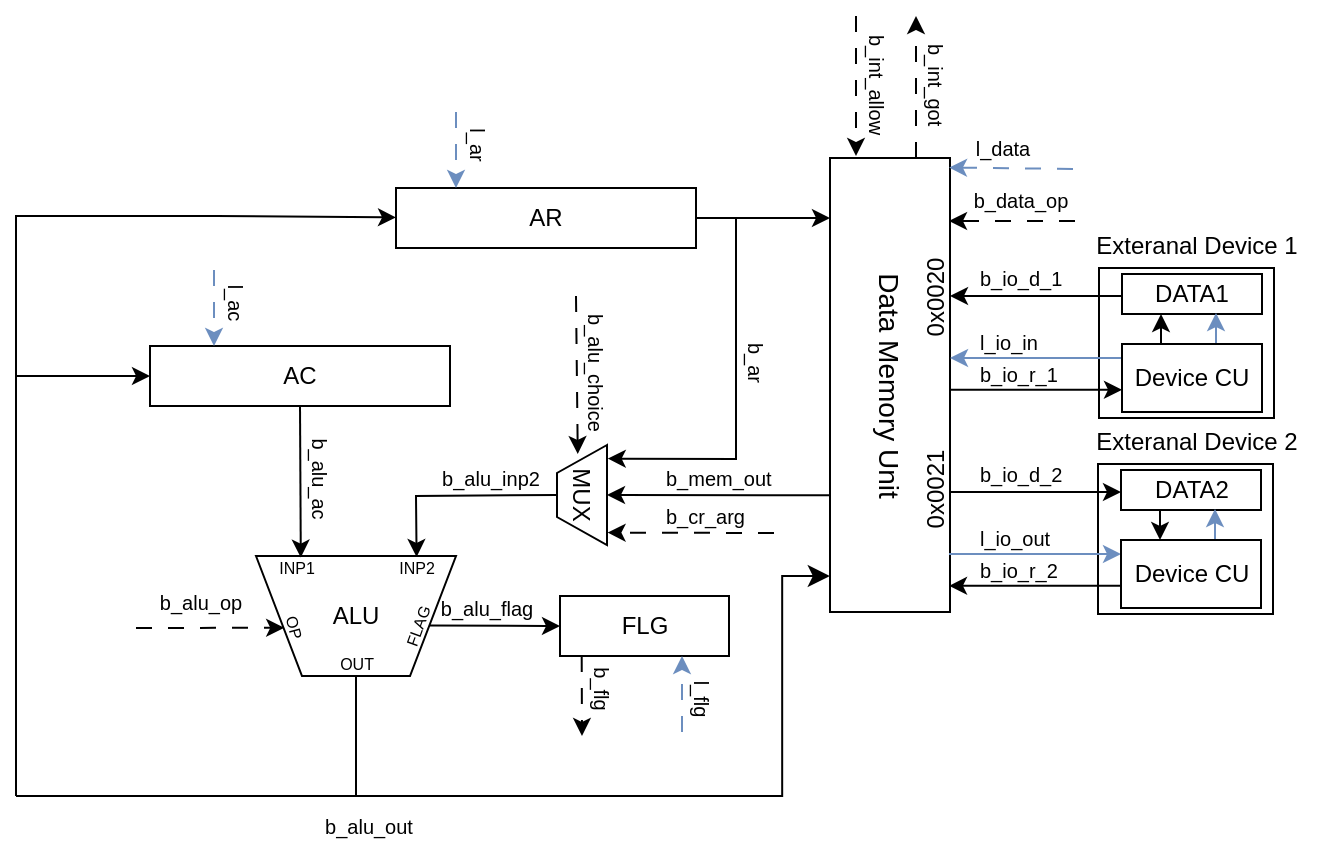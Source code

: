 <mxfile version="27.1.5">
  <diagram name="Page-1" id="74e2e168-ea6b-b213-b513-2b3c1d86103e">
    <mxGraphModel dx="475" dy="250" grid="1" gridSize="10" guides="1" tooltips="1" connect="1" arrows="1" fold="1" page="1" pageScale="1" pageWidth="1100" pageHeight="850" background="none" math="0" shadow="0">
      <root>
        <mxCell id="0" />
        <mxCell id="1" parent="0" />
        <mxCell id="i9nrVtrrTzoAs2qLpXxy-6" value="" style="rounded=0;whiteSpace=wrap;html=1;fillColor=none;" parent="1" vertex="1">
          <mxGeometry x="901.5" y="146" width="87.5" height="75" as="geometry" />
        </mxCell>
        <mxCell id="0K9lQcMQo6_4xbQlY2Hw-1" value="ALU" style="verticalLabelPosition=middle;verticalAlign=middle;html=1;shape=trapezoid;perimeter=trapezoidPerimeter;whiteSpace=wrap;size=0.23;arcSize=10;flipV=1;labelPosition=center;align=center;" parent="1" vertex="1">
          <mxGeometry x="480" y="290" width="100" height="60" as="geometry" />
        </mxCell>
        <mxCell id="0K9lQcMQo6_4xbQlY2Hw-2" value="&lt;font style=&quot;font-size: 8px;&quot;&gt;INP1&lt;/font&gt;" style="text;html=1;align=center;verticalAlign=middle;resizable=0;points=[];autosize=1;strokeColor=none;fillColor=none;" parent="1" vertex="1">
          <mxGeometry x="480" y="280" width="40" height="30" as="geometry" />
        </mxCell>
        <mxCell id="0K9lQcMQo6_4xbQlY2Hw-3" value="&lt;font style=&quot;font-size: 8px;&quot;&gt;INP2&lt;/font&gt;" style="text;html=1;align=center;verticalAlign=middle;resizable=0;points=[];autosize=1;strokeColor=none;fillColor=none;" parent="1" vertex="1">
          <mxGeometry x="540" y="280" width="40" height="30" as="geometry" />
        </mxCell>
        <mxCell id="0K9lQcMQo6_4xbQlY2Hw-8" value="" style="endArrow=classic;html=1;rounded=0;entryX=0.141;entryY=0.402;entryDx=0;entryDy=0;entryPerimeter=0;dashed=1;dashPattern=8 8;" parent="1" target="0K9lQcMQo6_4xbQlY2Hw-1" edge="1">
          <mxGeometry width="50" height="50" relative="1" as="geometry">
            <mxPoint x="420" y="326" as="sourcePoint" />
            <mxPoint x="590" y="230" as="targetPoint" />
          </mxGeometry>
        </mxCell>
        <mxCell id="0K9lQcMQo6_4xbQlY2Hw-10" value="&lt;font style=&quot;font-size: 8px;&quot;&gt;OP&lt;/font&gt;" style="text;html=1;align=center;verticalAlign=middle;resizable=0;points=[];autosize=1;strokeColor=none;fillColor=none;rotation=75;" parent="1" vertex="1">
          <mxGeometry x="480" y="310" width="40" height="30" as="geometry" />
        </mxCell>
        <mxCell id="0K9lQcMQo6_4xbQlY2Hw-12" value="" style="endArrow=classic;html=1;rounded=0;dashed=1;dashPattern=8 8;" parent="1" edge="1">
          <mxGeometry width="50" height="50" relative="1" as="geometry">
            <mxPoint x="642.85" y="340" as="sourcePoint" />
            <mxPoint x="643" y="380" as="targetPoint" />
          </mxGeometry>
        </mxCell>
        <mxCell id="0K9lQcMQo6_4xbQlY2Hw-15" value="&lt;font style=&quot;font-size: 8px;&quot;&gt;FLAG&lt;/font&gt;" style="text;html=1;align=center;verticalAlign=middle;resizable=0;points=[];autosize=1;strokeColor=none;fillColor=none;rotation=-70;flipV=1;flipH=1;" parent="1" vertex="1">
          <mxGeometry x="539.996" y="310.004" width="40" height="30" as="geometry" />
        </mxCell>
        <mxCell id="0K9lQcMQo6_4xbQlY2Hw-17" value="&lt;font style=&quot;font-size: 10px;&quot;&gt;b_alu_out&lt;/font&gt;" style="text;html=1;align=center;verticalAlign=middle;resizable=0;points=[];autosize=1;strokeColor=none;fillColor=none;rotation=0;" parent="1" vertex="1">
          <mxGeometry x="501" y="410" width="70" height="30" as="geometry" />
        </mxCell>
        <mxCell id="0K9lQcMQo6_4xbQlY2Hw-27" value="&lt;font style=&quot;font-size: 10px;&quot;&gt;b_alu_flag&lt;/font&gt;" style="text;html=1;align=center;verticalAlign=middle;resizable=0;points=[];autosize=1;strokeColor=none;fillColor=none;rotation=0;" parent="1" vertex="1">
          <mxGeometry x="560" y="301" width="70" height="30" as="geometry" />
        </mxCell>
        <mxCell id="0K9lQcMQo6_4xbQlY2Hw-30" value="AC" style="rounded=0;whiteSpace=wrap;html=1;rotation=0;" parent="1" vertex="1">
          <mxGeometry x="427" y="185" width="150" height="30" as="geometry" />
        </mxCell>
        <mxCell id="0K9lQcMQo6_4xbQlY2Hw-31" value="" style="endArrow=classic;html=1;rounded=0;exitX=0.5;exitY=1;exitDx=0;exitDy=0;entryX=0.224;entryY=0.987;entryDx=0;entryDy=0;entryPerimeter=0;" parent="1" source="0K9lQcMQo6_4xbQlY2Hw-30" target="0K9lQcMQo6_4xbQlY2Hw-1" edge="1">
          <mxGeometry width="50" height="50" relative="1" as="geometry">
            <mxPoint x="500" y="268" as="sourcePoint" />
            <mxPoint x="654" y="268" as="targetPoint" />
          </mxGeometry>
        </mxCell>
        <mxCell id="0K9lQcMQo6_4xbQlY2Hw-32" value="&lt;font style=&quot;font-size: 10px;&quot;&gt;b_alu_ac&lt;/font&gt;" style="text;html=1;align=center;verticalAlign=middle;resizable=0;points=[];autosize=1;strokeColor=none;fillColor=none;rotation=90;" parent="1" vertex="1">
          <mxGeometry x="482" y="236" width="60" height="30" as="geometry" />
        </mxCell>
        <mxCell id="0K9lQcMQo6_4xbQlY2Hw-43" value="&lt;font style=&quot;font-size: 10px;&quot;&gt;b_alu_op&lt;/font&gt;" style="text;html=1;align=center;verticalAlign=middle;resizable=0;points=[];autosize=1;strokeColor=none;fillColor=none;" parent="1" vertex="1">
          <mxGeometry x="422" y="298" width="60" height="30" as="geometry" />
        </mxCell>
        <mxCell id="0K9lQcMQo6_4xbQlY2Hw-44" value="" style="endArrow=none;html=1;rounded=0;entryX=0.5;entryY=1;entryDx=0;entryDy=0;" parent="1" target="0K9lQcMQo6_4xbQlY2Hw-1" edge="1">
          <mxGeometry width="50" height="50" relative="1" as="geometry">
            <mxPoint x="530" y="410" as="sourcePoint" />
            <mxPoint x="530" y="354" as="targetPoint" />
          </mxGeometry>
        </mxCell>
        <mxCell id="0K9lQcMQo6_4xbQlY2Hw-45" value="&lt;span style=&quot;font-size: 8px;&quot;&gt;OUT&lt;/span&gt;" style="text;html=1;align=center;verticalAlign=middle;resizable=0;points=[];autosize=1;strokeColor=none;fillColor=none;rotation=0;flipV=1;flipH=1;" parent="1" vertex="1">
          <mxGeometry x="509.996" y="328.004" width="40" height="30" as="geometry" />
        </mxCell>
        <mxCell id="0K9lQcMQo6_4xbQlY2Hw-46" value="" style="endArrow=none;html=1;rounded=0;" parent="1" edge="1">
          <mxGeometry width="50" height="50" relative="1" as="geometry">
            <mxPoint x="530" y="410" as="sourcePoint" />
            <mxPoint x="360" y="410" as="targetPoint" />
            <Array as="points">
              <mxPoint x="450" y="410" />
            </Array>
          </mxGeometry>
        </mxCell>
        <mxCell id="0K9lQcMQo6_4xbQlY2Hw-47" value="" style="endArrow=none;html=1;rounded=0;" parent="1" edge="1">
          <mxGeometry width="50" height="50" relative="1" as="geometry">
            <mxPoint x="360" y="410" as="sourcePoint" />
            <mxPoint x="360" y="119.5" as="targetPoint" />
          </mxGeometry>
        </mxCell>
        <mxCell id="0K9lQcMQo6_4xbQlY2Hw-50" value="" style="endArrow=classic;html=1;rounded=0;entryX=0;entryY=0.5;entryDx=0;entryDy=0;" parent="1" target="0K9lQcMQo6_4xbQlY2Hw-30" edge="1">
          <mxGeometry width="50" height="50" relative="1" as="geometry">
            <mxPoint x="360" y="200" as="sourcePoint" />
            <mxPoint x="380" y="210" as="targetPoint" />
          </mxGeometry>
        </mxCell>
        <mxCell id="0K9lQcMQo6_4xbQlY2Hw-54" value="" style="endArrow=classic;html=1;rounded=0;" parent="1" edge="1">
          <mxGeometry width="50" height="50" relative="1" as="geometry">
            <mxPoint x="360" y="120" as="sourcePoint" />
            <mxPoint x="550" y="120.717" as="targetPoint" />
            <Array as="points">
              <mxPoint x="460" y="120" />
            </Array>
          </mxGeometry>
        </mxCell>
        <mxCell id="0K9lQcMQo6_4xbQlY2Hw-55" value="" style="endArrow=classic;html=1;rounded=0;dashed=1;dashPattern=8 8;fillColor=#dae8fc;strokeColor=#6c8ebf;" parent="1" edge="1">
          <mxGeometry width="50" height="50" relative="1" as="geometry">
            <mxPoint x="459" y="147" as="sourcePoint" />
            <mxPoint x="459" y="185" as="targetPoint" />
          </mxGeometry>
        </mxCell>
        <mxCell id="0K9lQcMQo6_4xbQlY2Hw-56" value="&lt;font style=&quot;font-size: 10px;&quot;&gt;l_ac&lt;/font&gt;" style="text;html=1;align=center;verticalAlign=middle;resizable=0;points=[];autosize=1;strokeColor=none;fillColor=none;rotation=90;" parent="1" vertex="1">
          <mxGeometry x="450" y="148" width="40" height="30" as="geometry" />
        </mxCell>
        <mxCell id="-M9KHCaVSTQsuf25HLk4-1" value="MUX" style="shape=trapezoid;perimeter=trapezoidPerimeter;whiteSpace=wrap;html=1;fixedSize=1;rotation=90;size=14;flipH=0;flipV=1;" parent="1" vertex="1">
          <mxGeometry x="618" y="247" width="50" height="25" as="geometry" />
        </mxCell>
        <mxCell id="-M9KHCaVSTQsuf25HLk4-2" value="" style="endArrow=classic;html=1;rounded=0;entryX=0.803;entryY=0.992;entryDx=0;entryDy=0;entryPerimeter=0;exitX=0.5;exitY=1;exitDx=0;exitDy=0;" parent="1" source="-M9KHCaVSTQsuf25HLk4-1" target="0K9lQcMQo6_4xbQlY2Hw-1" edge="1">
          <mxGeometry width="50" height="50" relative="1" as="geometry">
            <mxPoint x="550" y="280" as="sourcePoint" />
            <mxPoint x="617" y="280" as="targetPoint" />
            <Array as="points">
              <mxPoint x="560" y="260" />
            </Array>
          </mxGeometry>
        </mxCell>
        <mxCell id="-M9KHCaVSTQsuf25HLk4-4" value="&lt;font style=&quot;font-size: 10px;&quot;&gt;b_alu_inp2&lt;/font&gt;" style="text;html=1;align=center;verticalAlign=middle;resizable=0;points=[];autosize=1;strokeColor=none;fillColor=none;" parent="1" vertex="1">
          <mxGeometry x="562" y="236" width="70" height="30" as="geometry" />
        </mxCell>
        <mxCell id="-M9KHCaVSTQsuf25HLk4-5" value="" style="endArrow=classic;html=1;rounded=0;dashed=1;dashPattern=8 8;" parent="1" edge="1">
          <mxGeometry width="50" height="50" relative="1" as="geometry">
            <mxPoint x="640" y="160" as="sourcePoint" />
            <mxPoint x="640.88" y="239" as="targetPoint" />
          </mxGeometry>
        </mxCell>
        <mxCell id="-M9KHCaVSTQsuf25HLk4-6" value="&lt;font style=&quot;font-size: 10px;&quot;&gt;b_alu_choice&lt;/font&gt;" style="text;html=1;align=center;verticalAlign=middle;resizable=0;points=[];autosize=1;strokeColor=none;fillColor=none;rotation=90;" parent="1" vertex="1">
          <mxGeometry x="610" y="183" width="80" height="30" as="geometry" />
        </mxCell>
        <mxCell id="-M9KHCaVSTQsuf25HLk4-7" value="&lt;font style=&quot;font-size: 14px;&quot;&gt;Data Memory Unit&lt;/font&gt;" style="rounded=0;whiteSpace=wrap;html=1;rotation=90;textDirection=ltr;" parent="1" vertex="1">
          <mxGeometry x="683.5" y="174.5" width="227" height="60" as="geometry" />
        </mxCell>
        <mxCell id="-M9KHCaVSTQsuf25HLk4-8" value="AR" style="rounded=0;whiteSpace=wrap;html=1;rotation=0;" parent="1" vertex="1">
          <mxGeometry x="550" y="106" width="150" height="30" as="geometry" />
        </mxCell>
        <mxCell id="-M9KHCaVSTQsuf25HLk4-11" value="" style="endArrow=classic;html=1;rounded=0;dashed=1;dashPattern=8 8;fillColor=#dae8fc;strokeColor=#6c8ebf;" parent="1" edge="1">
          <mxGeometry width="50" height="50" relative="1" as="geometry">
            <mxPoint x="580" y="68" as="sourcePoint" />
            <mxPoint x="580" y="106" as="targetPoint" />
          </mxGeometry>
        </mxCell>
        <mxCell id="-M9KHCaVSTQsuf25HLk4-12" value="&lt;font style=&quot;font-size: 10px;&quot;&gt;l_ar&lt;/font&gt;" style="text;html=1;align=center;verticalAlign=middle;resizable=0;points=[];autosize=1;strokeColor=none;fillColor=none;rotation=90;" parent="1" vertex="1">
          <mxGeometry x="571" y="69" width="40" height="30" as="geometry" />
        </mxCell>
        <mxCell id="-M9KHCaVSTQsuf25HLk4-13" value="" style="endArrow=classic;html=1;rounded=0;entryX=0;entryY=0.5;entryDx=0;entryDy=0;" parent="1" edge="1">
          <mxGeometry width="50" height="50" relative="1" as="geometry">
            <mxPoint x="700" y="121" as="sourcePoint" />
            <mxPoint x="767" y="121" as="targetPoint" />
          </mxGeometry>
        </mxCell>
        <mxCell id="-M9KHCaVSTQsuf25HLk4-14" value="&lt;font style=&quot;font-size: 10px;&quot;&gt;b_ar&lt;/font&gt;" style="text;html=1;align=center;verticalAlign=middle;resizable=0;points=[];autosize=1;strokeColor=none;fillColor=none;rotation=90;" parent="1" vertex="1">
          <mxGeometry x="710" y="178" width="40" height="30" as="geometry" />
        </mxCell>
        <mxCell id="-M9KHCaVSTQsuf25HLk4-17" value="" style="endArrow=none;html=1;rounded=0;" parent="1" edge="1">
          <mxGeometry width="50" height="50" relative="1" as="geometry">
            <mxPoint x="700" y="121" as="sourcePoint" />
            <mxPoint x="720" y="242" as="targetPoint" />
            <Array as="points">
              <mxPoint x="720" y="121" />
            </Array>
          </mxGeometry>
        </mxCell>
        <mxCell id="-M9KHCaVSTQsuf25HLk4-18" value="" style="endArrow=classic;html=1;rounded=0;entryX=0.136;entryY=1.015;entryDx=0;entryDy=0;entryPerimeter=0;" parent="1" target="-M9KHCaVSTQsuf25HLk4-1" edge="1">
          <mxGeometry width="50" height="50" relative="1" as="geometry">
            <mxPoint x="720" y="241.5" as="sourcePoint" />
            <mxPoint x="660" y="247" as="targetPoint" />
          </mxGeometry>
        </mxCell>
        <mxCell id="-M9KHCaVSTQsuf25HLk4-19" value="" style="endArrow=classic;html=1;rounded=0;exitX=0.743;exitY=1.001;exitDx=0;exitDy=0;exitPerimeter=0;entryX=0.5;entryY=0;entryDx=0;entryDy=0;" parent="1" source="-M9KHCaVSTQsuf25HLk4-7" target="-M9KHCaVSTQsuf25HLk4-1" edge="1">
          <mxGeometry width="50" height="50" relative="1" as="geometry">
            <mxPoint x="720" y="265.52" as="sourcePoint" />
            <mxPoint x="660" y="265.52" as="targetPoint" />
          </mxGeometry>
        </mxCell>
        <mxCell id="-M9KHCaVSTQsuf25HLk4-22" value="" style="endArrow=classic;html=1;rounded=0;entryX=0.876;entryY=1.011;entryDx=0;entryDy=0;entryPerimeter=0;dashed=1;dashPattern=8 8;" parent="1" target="-M9KHCaVSTQsuf25HLk4-1" edge="1">
          <mxGeometry width="50" height="50" relative="1" as="geometry">
            <mxPoint x="739" y="278.5" as="sourcePoint" />
            <mxPoint x="660" y="280" as="targetPoint" />
          </mxGeometry>
        </mxCell>
        <mxCell id="-M9KHCaVSTQsuf25HLk4-24" value="&lt;font style=&quot;font-size: 10px;&quot;&gt;b_mem_out&lt;/font&gt;" style="text;html=1;align=left;verticalAlign=middle;resizable=0;points=[];autosize=1;strokeColor=none;fillColor=none;rotation=0;" parent="1" vertex="1">
          <mxGeometry x="683" y="236" width="80" height="30" as="geometry" />
        </mxCell>
        <mxCell id="-M9KHCaVSTQsuf25HLk4-25" value="&lt;font style=&quot;font-size: 10px;&quot;&gt;b_cr_arg&lt;/font&gt;" style="text;html=1;align=left;verticalAlign=middle;resizable=0;points=[];autosize=1;strokeColor=none;fillColor=none;" parent="1" vertex="1">
          <mxGeometry x="683" y="255" width="60" height="30" as="geometry" />
        </mxCell>
        <mxCell id="-M9KHCaVSTQsuf25HLk4-28" value="" style="edgeStyle=elbowEdgeStyle;elbow=horizontal;endArrow=classic;html=1;curved=0;rounded=0;endSize=8;startSize=8;" parent="1" edge="1">
          <mxGeometry width="50" height="50" relative="1" as="geometry">
            <mxPoint x="530" y="410" as="sourcePoint" />
            <mxPoint x="766.91" y="300" as="targetPoint" />
            <Array as="points">
              <mxPoint x="743.09" y="360" />
            </Array>
          </mxGeometry>
        </mxCell>
        <mxCell id="-M9KHCaVSTQsuf25HLk4-29" value="" style="endArrow=classic;html=1;rounded=0;dashed=1;dashPattern=8 8;fillColor=#dae8fc;strokeColor=#6c8ebf;entryX=0.25;entryY=0;entryDx=0;entryDy=0;" parent="1" edge="1">
          <mxGeometry width="50" height="50" relative="1" as="geometry">
            <mxPoint x="888.5" y="96.5" as="sourcePoint" />
            <mxPoint x="826.5" y="95.75" as="targetPoint" />
          </mxGeometry>
        </mxCell>
        <mxCell id="-M9KHCaVSTQsuf25HLk4-30" value="&lt;font style=&quot;font-size: 10px;&quot;&gt;l_data&lt;/font&gt;" style="text;html=1;align=center;verticalAlign=middle;resizable=0;points=[];autosize=1;strokeColor=none;fillColor=none;rotation=0;" parent="1" vertex="1">
          <mxGeometry x="827.5" y="71" width="50" height="30" as="geometry" />
        </mxCell>
        <mxCell id="-M9KHCaVSTQsuf25HLk4-31" value="" style="endArrow=classic;html=1;rounded=0;dashed=1;dashPattern=8 8;" parent="1" edge="1">
          <mxGeometry width="50" height="50" relative="1" as="geometry">
            <mxPoint x="889.5" y="122.5" as="sourcePoint" />
            <mxPoint x="826.5" y="122.5" as="targetPoint" />
          </mxGeometry>
        </mxCell>
        <mxCell id="-M9KHCaVSTQsuf25HLk4-32" value="&lt;font style=&quot;font-size: 10px;&quot;&gt;b_data_op&lt;/font&gt;" style="text;html=1;align=center;verticalAlign=middle;resizable=0;points=[];autosize=1;strokeColor=none;fillColor=none;" parent="1" vertex="1">
          <mxGeometry x="826.5" y="97" width="70" height="30" as="geometry" />
        </mxCell>
        <mxCell id="i9nrVtrrTzoAs2qLpXxy-1" value="DATA1" style="rounded=0;whiteSpace=wrap;html=1;rotation=0;" parent="1" vertex="1">
          <mxGeometry x="913" y="149" width="70" height="20" as="geometry" />
        </mxCell>
        <mxCell id="i9nrVtrrTzoAs2qLpXxy-4" value="Exteranal Device 1" style="text;html=1;align=center;verticalAlign=middle;resizable=0;points=[];autosize=1;strokeColor=none;fillColor=none;" parent="1" vertex="1">
          <mxGeometry x="890" y="120" width="120" height="30" as="geometry" />
        </mxCell>
        <mxCell id="i9nrVtrrTzoAs2qLpXxy-5" value="" style="endArrow=classic;html=1;rounded=0;" parent="1" edge="1">
          <mxGeometry width="50" height="50" relative="1" as="geometry">
            <mxPoint x="913" y="160" as="sourcePoint" />
            <mxPoint x="827" y="160" as="targetPoint" />
          </mxGeometry>
        </mxCell>
        <mxCell id="i9nrVtrrTzoAs2qLpXxy-8" value="" style="endArrow=classic;html=1;rounded=0;fillColor=#dae8fc;strokeColor=#6c8ebf;" parent="1" edge="1">
          <mxGeometry width="50" height="50" relative="1" as="geometry">
            <mxPoint x="913" y="191" as="sourcePoint" />
            <mxPoint x="827" y="191" as="targetPoint" />
          </mxGeometry>
        </mxCell>
        <mxCell id="i9nrVtrrTzoAs2qLpXxy-16" value="&lt;font style=&quot;font-size: 10px;&quot;&gt;b_io_d_1&lt;/font&gt;" style="text;html=1;align=left;verticalAlign=middle;resizable=0;points=[];autosize=1;strokeColor=none;fillColor=none;rotation=0;" parent="1" vertex="1">
          <mxGeometry x="840" y="136" width="60" height="30" as="geometry" />
        </mxCell>
        <mxCell id="i9nrVtrrTzoAs2qLpXxy-19" value="&lt;font style=&quot;font-size: 10px;&quot;&gt;l_io_in&lt;/font&gt;" style="text;html=1;align=left;verticalAlign=middle;resizable=0;points=[];autosize=1;strokeColor=none;fillColor=none;rotation=0;" parent="1" vertex="1">
          <mxGeometry x="840" y="168" width="50" height="30" as="geometry" />
        </mxCell>
        <mxCell id="i9nrVtrrTzoAs2qLpXxy-22" value="" style="endArrow=classic;html=1;rounded=0;" parent="1" edge="1">
          <mxGeometry width="50" height="50" relative="1" as="geometry">
            <mxPoint x="827.0" y="206.89" as="sourcePoint" />
            <mxPoint x="913" y="206.89" as="targetPoint" />
          </mxGeometry>
        </mxCell>
        <mxCell id="i9nrVtrrTzoAs2qLpXxy-23" value="&lt;font style=&quot;font-size: 10px;&quot;&gt;b_io_r_1&lt;/font&gt;" style="text;html=1;align=left;verticalAlign=middle;resizable=0;points=[];autosize=1;strokeColor=none;fillColor=none;rotation=0;" parent="1" vertex="1">
          <mxGeometry x="840" y="183.5" width="60" height="30" as="geometry" />
        </mxCell>
        <mxCell id="i9nrVtrrTzoAs2qLpXxy-24" value="&lt;font&gt;Device CU&lt;/font&gt;" style="rounded=0;whiteSpace=wrap;html=1;rotation=0;" parent="1" vertex="1">
          <mxGeometry x="913" y="184" width="70" height="34" as="geometry" />
        </mxCell>
        <mxCell id="i9nrVtrrTzoAs2qLpXxy-25" value="" style="endArrow=classic;html=1;rounded=0;" parent="1" edge="1">
          <mxGeometry width="50" height="50" relative="1" as="geometry">
            <mxPoint x="932.5" y="184" as="sourcePoint" />
            <mxPoint x="932.5" y="169" as="targetPoint" />
          </mxGeometry>
        </mxCell>
        <mxCell id="97XLZ-X8kcIGawz6Kh3a-2" value="" style="endArrow=classic;html=1;rounded=0;fillColor=#dae8fc;strokeColor=#6c8ebf;" parent="1" edge="1">
          <mxGeometry width="50" height="50" relative="1" as="geometry">
            <mxPoint x="960" y="183.5" as="sourcePoint" />
            <mxPoint x="960" y="168.5" as="targetPoint" />
          </mxGeometry>
        </mxCell>
        <mxCell id="97XLZ-X8kcIGawz6Kh3a-3" value="" style="rounded=0;whiteSpace=wrap;html=1;fillColor=none;" parent="1" vertex="1">
          <mxGeometry x="901" y="244" width="87.5" height="75" as="geometry" />
        </mxCell>
        <mxCell id="97XLZ-X8kcIGawz6Kh3a-5" value="DATA2" style="rounded=0;whiteSpace=wrap;html=1;rotation=0;" parent="1" vertex="1">
          <mxGeometry x="912.5" y="247" width="70" height="20" as="geometry" />
        </mxCell>
        <mxCell id="97XLZ-X8kcIGawz6Kh3a-6" value="Exteranal Device 2" style="text;html=1;align=center;verticalAlign=middle;resizable=0;points=[];autosize=1;strokeColor=none;fillColor=none;" parent="1" vertex="1">
          <mxGeometry x="889.5" y="218" width="120" height="30" as="geometry" />
        </mxCell>
        <mxCell id="97XLZ-X8kcIGawz6Kh3a-7" value="" style="endArrow=classic;html=1;rounded=0;" parent="1" edge="1">
          <mxGeometry width="50" height="50" relative="1" as="geometry">
            <mxPoint x="826.5" y="258" as="sourcePoint" />
            <mxPoint x="912.5" y="258" as="targetPoint" />
          </mxGeometry>
        </mxCell>
        <mxCell id="97XLZ-X8kcIGawz6Kh3a-8" value="" style="endArrow=classic;html=1;rounded=0;fillColor=#dae8fc;strokeColor=#6c8ebf;" parent="1" edge="1">
          <mxGeometry width="50" height="50" relative="1" as="geometry">
            <mxPoint x="826.5" y="289" as="sourcePoint" />
            <mxPoint x="912.5" y="289" as="targetPoint" />
          </mxGeometry>
        </mxCell>
        <mxCell id="97XLZ-X8kcIGawz6Kh3a-9" value="&lt;font style=&quot;font-size: 10px;&quot;&gt;b_io_d_2&lt;/font&gt;" style="text;html=1;align=left;verticalAlign=middle;resizable=0;points=[];autosize=1;strokeColor=none;fillColor=none;rotation=0;" parent="1" vertex="1">
          <mxGeometry x="839.5" y="234" width="60" height="30" as="geometry" />
        </mxCell>
        <mxCell id="97XLZ-X8kcIGawz6Kh3a-10" value="&lt;font style=&quot;font-size: 10px;&quot;&gt;l_io_out&lt;/font&gt;" style="text;html=1;align=left;verticalAlign=middle;resizable=0;points=[];autosize=1;strokeColor=none;fillColor=none;rotation=0;" parent="1" vertex="1">
          <mxGeometry x="839.5" y="266" width="60" height="30" as="geometry" />
        </mxCell>
        <mxCell id="97XLZ-X8kcIGawz6Kh3a-11" value="" style="endArrow=classic;html=1;rounded=0;" parent="1" edge="1">
          <mxGeometry width="50" height="50" relative="1" as="geometry">
            <mxPoint x="912.5" y="304.89" as="sourcePoint" />
            <mxPoint x="826.5" y="304.89" as="targetPoint" />
          </mxGeometry>
        </mxCell>
        <mxCell id="97XLZ-X8kcIGawz6Kh3a-12" value="&lt;font style=&quot;font-size: 10px;&quot;&gt;b_io_r_2&lt;/font&gt;" style="text;html=1;align=left;verticalAlign=middle;resizable=0;points=[];autosize=1;strokeColor=none;fillColor=none;rotation=0;" parent="1" vertex="1">
          <mxGeometry x="839.5" y="281.5" width="60" height="30" as="geometry" />
        </mxCell>
        <mxCell id="97XLZ-X8kcIGawz6Kh3a-13" value="&lt;font&gt;Device CU&lt;/font&gt;" style="rounded=0;whiteSpace=wrap;html=1;rotation=0;" parent="1" vertex="1">
          <mxGeometry x="912.5" y="282" width="70" height="34" as="geometry" />
        </mxCell>
        <mxCell id="97XLZ-X8kcIGawz6Kh3a-14" value="" style="endArrow=classic;html=1;rounded=0;" parent="1" edge="1">
          <mxGeometry width="50" height="50" relative="1" as="geometry">
            <mxPoint x="932" y="267" as="sourcePoint" />
            <mxPoint x="932" y="282" as="targetPoint" />
          </mxGeometry>
        </mxCell>
        <mxCell id="97XLZ-X8kcIGawz6Kh3a-15" value="" style="endArrow=classic;html=1;rounded=0;fillColor=#dae8fc;strokeColor=#6c8ebf;" parent="1" edge="1">
          <mxGeometry width="50" height="50" relative="1" as="geometry">
            <mxPoint x="959.5" y="281.5" as="sourcePoint" />
            <mxPoint x="959.5" y="266.5" as="targetPoint" />
          </mxGeometry>
        </mxCell>
        <mxCell id="97XLZ-X8kcIGawz6Kh3a-16" value="0x0020" style="text;html=1;align=center;verticalAlign=middle;resizable=0;points=[];autosize=1;strokeColor=none;fillColor=none;rotation=-90;" parent="1" vertex="1">
          <mxGeometry x="790" y="146" width="60" height="30" as="geometry" />
        </mxCell>
        <mxCell id="97XLZ-X8kcIGawz6Kh3a-17" value="0x0021" style="text;html=1;align=center;verticalAlign=middle;resizable=0;points=[];autosize=1;strokeColor=none;fillColor=none;rotation=-90;" parent="1" vertex="1">
          <mxGeometry x="790" y="242" width="60" height="30" as="geometry" />
        </mxCell>
        <mxCell id="97XLZ-X8kcIGawz6Kh3a-18" value="" style="endArrow=classic;html=1;rounded=0;dashed=1;dashPattern=8 8;" parent="1" edge="1">
          <mxGeometry width="50" height="50" relative="1" as="geometry">
            <mxPoint x="780" y="20" as="sourcePoint" />
            <mxPoint x="780" y="90" as="targetPoint" />
          </mxGeometry>
        </mxCell>
        <mxCell id="97XLZ-X8kcIGawz6Kh3a-19" value="&lt;span style=&quot;font-size: 10px;&quot;&gt;b_int_allow&lt;/span&gt;" style="text;html=1;align=left;verticalAlign=middle;resizable=0;points=[];autosize=1;strokeColor=none;fillColor=none;rotation=90;" parent="1" vertex="1">
          <mxGeometry x="755.5" y="47" width="70" height="30" as="geometry" />
        </mxCell>
        <mxCell id="97XLZ-X8kcIGawz6Kh3a-20" value="" style="endArrow=classic;html=1;rounded=0;dashed=1;dashPattern=8 8;" parent="1" edge="1">
          <mxGeometry width="50" height="50" relative="1" as="geometry">
            <mxPoint x="810" y="91" as="sourcePoint" />
            <mxPoint x="810" y="20" as="targetPoint" />
          </mxGeometry>
        </mxCell>
        <mxCell id="97XLZ-X8kcIGawz6Kh3a-21" value="&lt;span style=&quot;font-size: 10px;&quot;&gt;b_int_got&lt;/span&gt;" style="text;html=1;align=left;verticalAlign=middle;resizable=0;points=[];autosize=1;strokeColor=none;fillColor=none;rotation=90;" parent="1" vertex="1">
          <mxGeometry x="790" y="47" width="60" height="30" as="geometry" />
        </mxCell>
        <mxCell id="qJf9tNrl3UCSAqeCP441-1" value="" style="endArrow=classic;html=1;rounded=0;entryX=0;entryY=0.5;entryDx=0;entryDy=0;" edge="1" parent="1" target="qJf9tNrl3UCSAqeCP441-2">
          <mxGeometry width="50" height="50" relative="1" as="geometry">
            <mxPoint x="567" y="324.72" as="sourcePoint" />
            <mxPoint x="590" y="325" as="targetPoint" />
          </mxGeometry>
        </mxCell>
        <mxCell id="qJf9tNrl3UCSAqeCP441-2" value="FLG" style="rounded=0;whiteSpace=wrap;html=1;rotation=0;" vertex="1" parent="1">
          <mxGeometry x="632" y="310" width="84.5" height="30" as="geometry" />
        </mxCell>
        <mxCell id="qJf9tNrl3UCSAqeCP441-3" value="" style="endArrow=classic;html=1;rounded=0;dashed=1;dashPattern=8 8;fillColor=#dae8fc;strokeColor=#6c8ebf;" edge="1" parent="1">
          <mxGeometry width="50" height="50" relative="1" as="geometry">
            <mxPoint x="693" y="378" as="sourcePoint" />
            <mxPoint x="693" y="340" as="targetPoint" />
          </mxGeometry>
        </mxCell>
        <mxCell id="qJf9tNrl3UCSAqeCP441-4" value="&lt;font style=&quot;font-size: 10px;&quot;&gt;l_flg&lt;/font&gt;" style="text;html=1;align=center;verticalAlign=middle;resizable=0;points=[];autosize=1;strokeColor=none;fillColor=none;rotation=90;" vertex="1" parent="1">
          <mxGeometry x="683" y="346" width="40" height="30" as="geometry" />
        </mxCell>
        <mxCell id="qJf9tNrl3UCSAqeCP441-6" value="&lt;font style=&quot;font-size: 10px;&quot;&gt;b_flg&lt;/font&gt;" style="text;html=1;align=center;verticalAlign=middle;resizable=0;points=[];autosize=1;strokeColor=none;fillColor=none;rotation=90;" vertex="1" parent="1">
          <mxGeometry x="628" y="341" width="50" height="30" as="geometry" />
        </mxCell>
      </root>
    </mxGraphModel>
  </diagram>
</mxfile>
